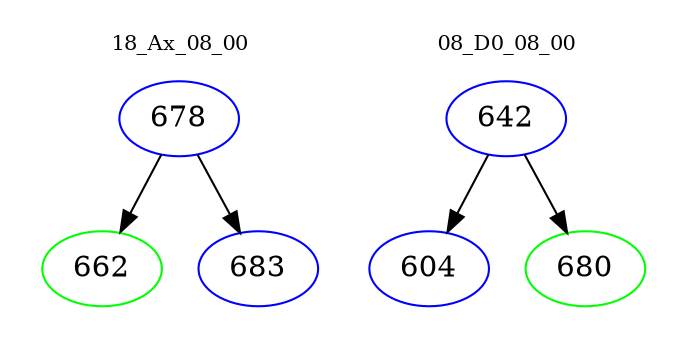 digraph{
subgraph cluster_0 {
color = white
label = "18_Ax_08_00";
fontsize=10;
T0_678 [label="678", color="blue"]
T0_678 -> T0_662 [color="black"]
T0_662 [label="662", color="green"]
T0_678 -> T0_683 [color="black"]
T0_683 [label="683", color="blue"]
}
subgraph cluster_1 {
color = white
label = "08_D0_08_00";
fontsize=10;
T1_642 [label="642", color="blue"]
T1_642 -> T1_604 [color="black"]
T1_604 [label="604", color="blue"]
T1_642 -> T1_680 [color="black"]
T1_680 [label="680", color="green"]
}
}
